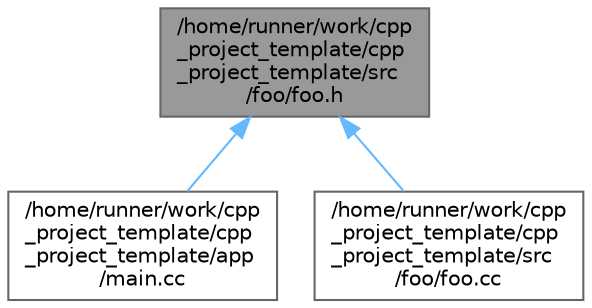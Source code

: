 digraph "/home/runner/work/cpp_project_template/cpp_project_template/src/foo/foo.h"
{
 // LATEX_PDF_SIZE
  bgcolor="transparent";
  edge [fontname=Helvetica,fontsize=10,labelfontname=Helvetica,labelfontsize=10];
  node [fontname=Helvetica,fontsize=10,shape=box,height=0.2,width=0.4];
  Node1 [id="Node000001",label="/home/runner/work/cpp\l_project_template/cpp\l_project_template/src\l/foo/foo.h",height=0.2,width=0.4,color="gray40", fillcolor="grey60", style="filled", fontcolor="black",tooltip=" "];
  Node1 -> Node2 [id="edge1_Node000001_Node000002",dir="back",color="steelblue1",style="solid",tooltip=" "];
  Node2 [id="Node000002",label="/home/runner/work/cpp\l_project_template/cpp\l_project_template/app\l/main.cc",height=0.2,width=0.4,color="grey40", fillcolor="white", style="filled",URL="$main_8cc.html",tooltip=" "];
  Node1 -> Node3 [id="edge2_Node000001_Node000003",dir="back",color="steelblue1",style="solid",tooltip=" "];
  Node3 [id="Node000003",label="/home/runner/work/cpp\l_project_template/cpp\l_project_template/src\l/foo/foo.cc",height=0.2,width=0.4,color="grey40", fillcolor="white", style="filled",URL="$foo_8cc.html",tooltip=" "];
}
